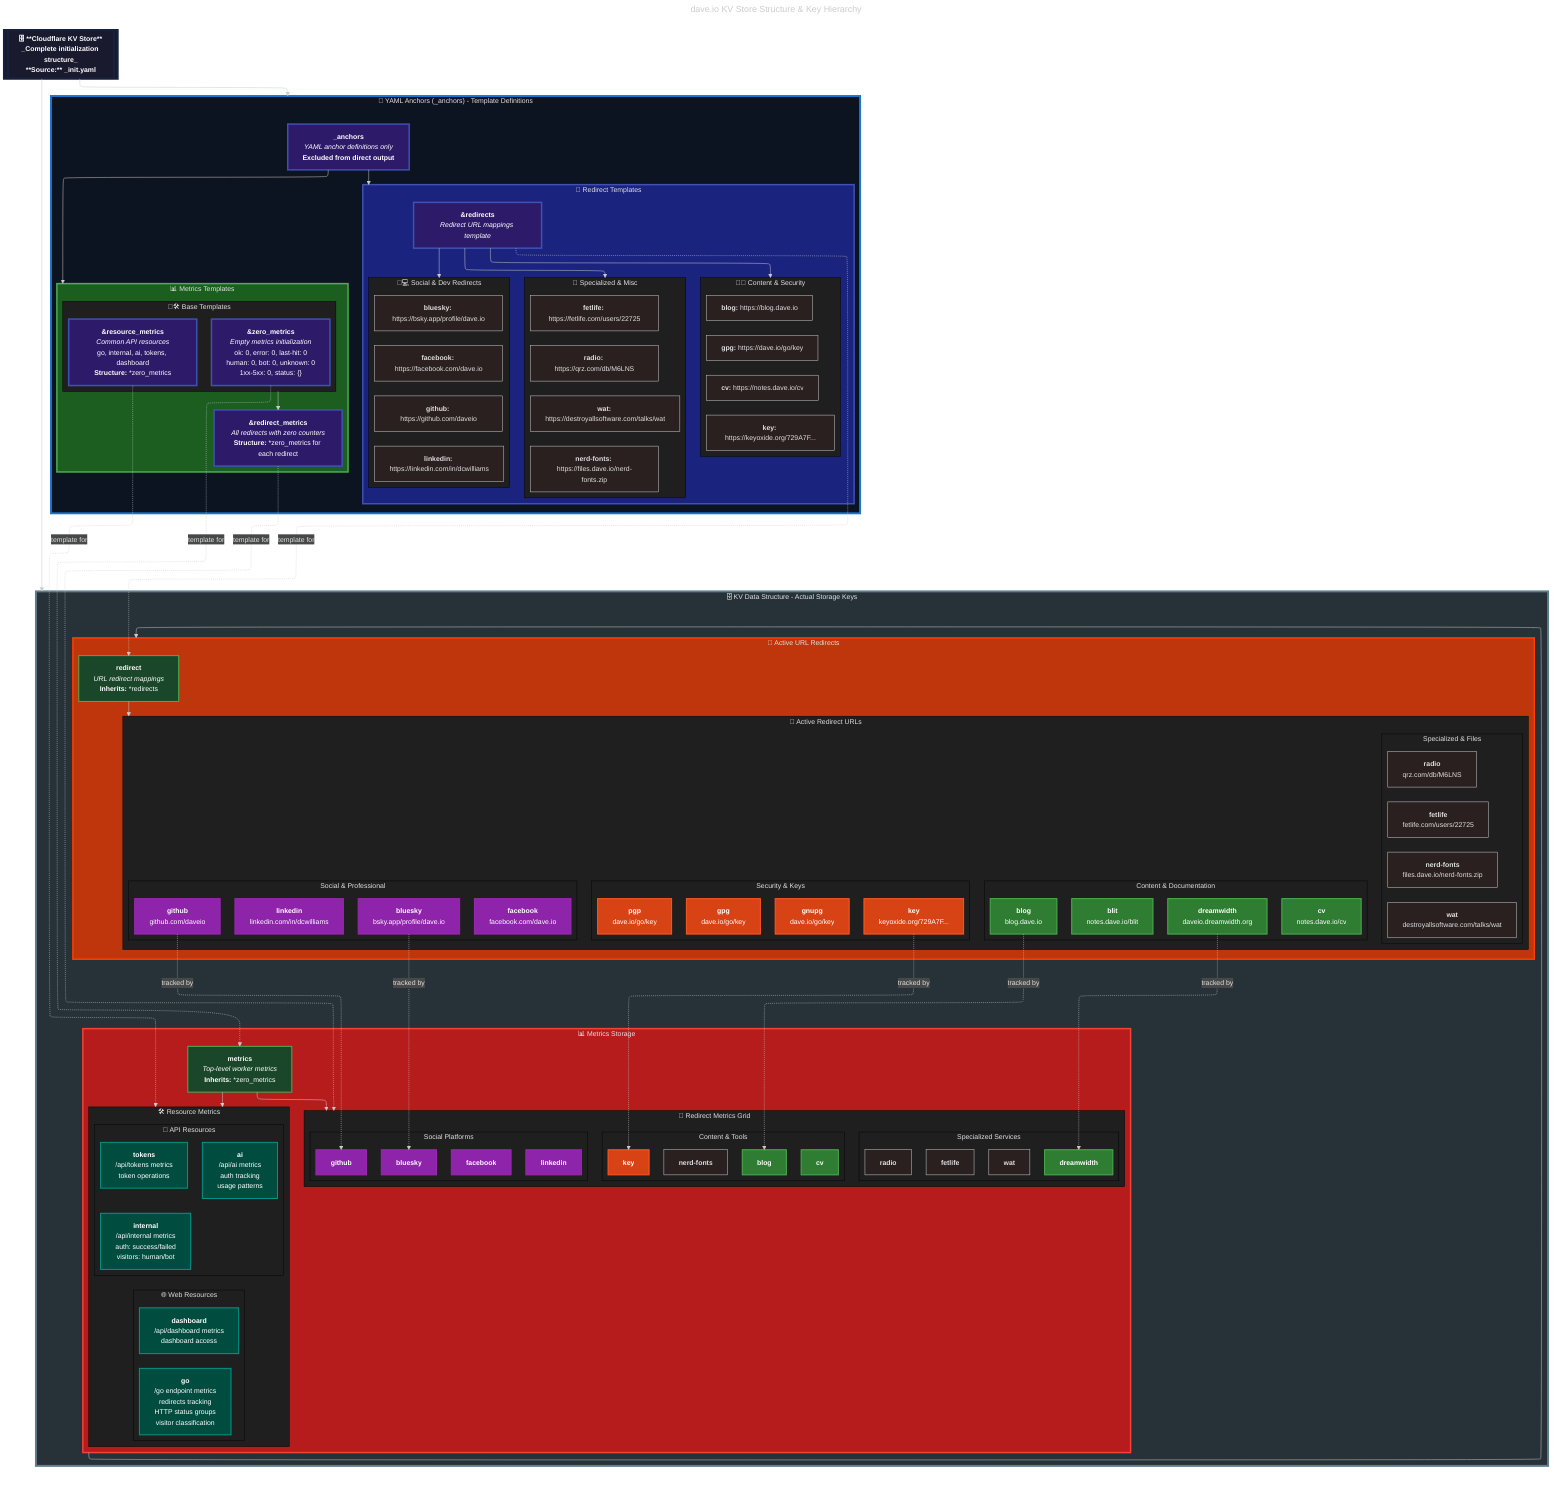 ---
config:
  theme: neo-dark
  layout: elk
  htmlLabels: true
  markdownAutoWrap: true
id: ee3114f7-6c54-4dcc-a315-24c20d9a7d28
title: dave.io KV Store Structure & Key Hierarchy
---
flowchart TD
    %% Root KV Store
    ROOT[["🗄️ **Cloudflare KV Store**<br/>_Complete initialization structure_<br/>**Source:** _init.yaml"]]

    %% Main horizontal sections
    ROOT --> YAML_ANCHORS
    ROOT --> KV_DATA

    %% YAML Anchors Section - Horizontal Layout
    subgraph YAML_ANCHORS["🔗 YAML Anchors (_anchors) - Template Definitions"]
        direction LR

        ANCHORS_ROOT["`**_anchors**
        _YAML anchor definitions only_
        **Excluded from direct output**`"]

        ANCHORS_ROOT --> REDIRECT_TEMPLATES
        ANCHORS_ROOT --> METRICS_TEMPLATES

        subgraph REDIRECT_TEMPLATES["📍 Redirect Templates"]
            direction TB
            REDIRECTS_ANCHOR_DEF["`**&redirects**
            _Redirect URL mappings template_`"]

            subgraph SOCIAL_DEV_ROW["👥💻 Social & Dev Redirects"]
                direction LR
                BLUESKY_R["`**bluesky:** https://bsky.app/profile/dave.io`"]
                FACEBOOK_R["`**facebook:** https://facebook.com/dave.io`"]
                GITHUB_R["`**github:** https://github.com/daveio`"]
                LINKEDIN_R["`**linkedin:** https://linkedin.com/in/dcwilliams`"]
            end

            subgraph CONTENT_CRYPTO_ROW["📝🔐 Content & Security"]
                direction LR
                BLOG_R["`**blog:** https://blog.dave.io`"]
                CV_R["`**cv:** https://notes.dave.io/cv`"]
                KEY_R["`**key:** https://keyoxide.org/729A7F...`"]
                GPG_R["`**gpg:** https://dave.io/go/key`"]
            end

            subgraph SPECIAL_MISC_ROW["🎯 Specialized & Misc"]
                direction LR
                FETLIFE_R["`**fetlife:** https://fetlife.com/users/22725`"]
                NERD_FONTS_R["`**nerd-fonts:** https://files.dave.io/nerd-fonts.zip`"]
                WAT_R["`**wat:** https://destroyallsoftware.com/talks/wat`"]
                RADIO_R["`**radio:** https://qrz.com/db/M6LNS`"]
            end

            REDIRECTS_ANCHOR_DEF --> SOCIAL_DEV_ROW
            REDIRECTS_ANCHOR_DEF --> CONTENT_CRYPTO_ROW
            REDIRECTS_ANCHOR_DEF --> SPECIAL_MISC_ROW
        end

        subgraph METRICS_TEMPLATES["📊 Metrics Templates"]
            direction TB

            subgraph ZERO_RESOURCE_ROW["🔢🛠️ Base Templates"]
                direction LR
                ZERO_METRICS_DEF["`**&zero_metrics**
                _Empty metrics initialization_
                ok: 0, error: 0, last-hit: 0
                human: 0, bot: 0, unknown: 0
                1xx-5xx: 0, status: {}`"]

                RESOURCE_METRICS_DEF["`**&resource_metrics**
                _Common API resources_
                go, internal, ai, tokens, dashboard
                **Structure:** *zero_metrics`"]
            end

            REDIRECT_METRICS_DEF["`**&redirect_metrics**
            _All redirects with zero counters_
            **Structure:** *zero_metrics for each redirect`"]

            ZERO_RESOURCE_ROW --> REDIRECT_METRICS_DEF
        end
    end

    %% Main KV Data Structure - Horizontal Layout
    subgraph KV_DATA["🗄️ KV Data Structure - Actual Storage Keys"]
        direction LR

        METRICS_SIDE --> REDIRECT_SIDE

        subgraph METRICS_SIDE["📊 Metrics Storage"]
            direction TB

            METRICS_BASE["`**metrics**
            _Top-level worker metrics_
            **Inherits:** *zero_metrics`"]

            subgraph RESOURCE_METRICS_ROW["🛠️ Resource Metrics"]
                direction LR

                subgraph API_RESOURCES["🔧 API Resources"]
                    direction TB
                    INTERNAL_M["`**internal**
                    /api/internal metrics
                    auth: success/failed
                    visitors: human/bot`"]

                    AI_M["`**ai**
                    /api/ai metrics
                    auth tracking
                    usage patterns`"]

                    TOKENS_M["`**tokens**
                    /api/tokens metrics
                    token operations`"]
                end

                subgraph WEB_RESOURCES["🌐 Web Resources"]
                    direction TB
                    GO_M["`**go**
                    /go endpoint metrics
                    redirects tracking
                    HTTP status groups
                    visitor classification`"]

                    DASHBOARD_M["`**dashboard**
                    /api/dashboard metrics
                    dashboard access`"]
                end

                API_RESOURCES ~~~ WEB_RESOURCES
            end

            subgraph REDIRECT_METRICS_GRID["📍 Redirect Metrics Grid"]
                direction TB

                subgraph RM_ROW1["Social Platforms"]
                    direction LR
                    R_BLUESKY_M["`**bluesky**`"]
                    R_FACEBOOK_M["`**facebook**`"]
                    R_GITHUB_M["`**github**`"]
                    R_LINKEDIN_M["`**linkedin**`"]
                end

                subgraph RM_ROW2["Content & Tools"]
                    direction LR
                    R_BLOG_M["`**blog**`"]
                    R_CV_M["`**cv**`"]
                    R_KEY_M["`**key**`"]
                    R_NERD_FONTS_M["`**nerd-fonts**`"]
                end

                subgraph RM_ROW3["Specialized Services"]
                    direction LR
                    R_FETLIFE_M["`**fetlife**`"]
                    R_WAT_M["`**wat**`"]
                    R_RADIO_M["`**radio**`"]
                    R_DREAMWIDTH_M["`**dreamwidth**`"]
                end
            end

            METRICS_BASE --> RESOURCE_METRICS_ROW
            METRICS_BASE --> REDIRECT_METRICS_GRID
        end

        subgraph REDIRECT_SIDE["📍 Active URL Redirects"]
            direction TB

            REDIRECT_BASE["`**redirect**
            _URL redirect mappings_
            **Inherits:** *redirects`"]

            subgraph ACTIVE_REDIRECTS_GRID["🔗 Active Redirect URLs"]
                direction TB

                subgraph AR_ROW1["Social & Professional"]
                    direction LR
                    A_BLUESKY["`**bluesky**
                    bsky.app/profile/dave.io`"]
                    A_FACEBOOK["`**facebook**
                    facebook.com/dave.io`"]
                    A_GITHUB["`**github**
                    github.com/daveio`"]
                    A_LINKEDIN["`**linkedin**
                    linkedin.com/in/dcwilliams`"]
                end

                subgraph AR_ROW2["Content & Documentation"]
                    direction LR
                    A_BLOG["`**blog**
                    blog.dave.io`"]
                    A_CV["`**cv**
                    notes.dave.io/cv`"]
                    A_BLIT["`**blit**
                    notes.dave.io/blit`"]
                    A_DREAMWIDTH["`**dreamwidth**
                    daveio.dreamwidth.org`"]
                end

                subgraph AR_ROW3["Security & Keys"]
                    direction LR
                    A_KEY["`**key**
                    keyoxide.org/729A7F...`"]
                    A_GPG["`**gpg**
                    dave.io/go/key`"]
                    A_PGP["`**pgp**
                    dave.io/go/key`"]
                    A_GNUPG["`**gnupg**
                    dave.io/go/key`"]
                end

                subgraph AR_ROW4["Specialized & Files"]
                    direction LR
                    A_FETLIFE["`**fetlife**
                    fetlife.com/users/22725`"]
                    A_NERD_FONTS["`**nerd-fonts**
                    files.dave.io/nerd-fonts.zip`"]
                    A_WAT["`**wat**
                    destroyallsoftware.com/talks/wat`"]
                    A_RADIO["`**radio**
                    qrz.com/db/M6LNS`"]
                end
            end

            REDIRECT_BASE --> ACTIVE_REDIRECTS_GRID
        end
    end

    %% Cross-Reference Connections (dotted lines for templates)
    REDIRECTS_ANCHOR_DEF -.->|"`template for`"| REDIRECT_BASE
    ZERO_METRICS_DEF -.->|"`template for`"| METRICS_BASE
    RESOURCE_METRICS_DEF -.->|"`template for`"| RESOURCE_METRICS_ROW
    REDIRECT_METRICS_DEF -.->|"`template for`"| REDIRECT_METRICS_GRID

    %% Redirect to Metrics Cross-References (selected key ones)
    A_BLUESKY -.->|"`tracked by`"| R_BLUESKY_M
    A_GITHUB -.->|"`tracked by`"| R_GITHUB_M
    A_BLOG -.->|"`tracked by`"| R_BLOG_M
    A_KEY -.->|"`tracked by`"| R_KEY_M
    A_DREAMWIDTH -.->|"`tracked by`"| R_DREAMWIDTH_M

    %% Styling Classes
    classDef rootClass fill:#1a1a2e,stroke:#16213e,stroke-width:4px,color:#ffffff,font-weight:bold
    classDef anchorClass fill:#2d1b69,stroke:#3f51b5,stroke-width:3px,color:#ffffff
    classDef templateClass fill:#1a472a,stroke:#4caf50,stroke-width:2px,color:#ffffff
    classDef metricsClass fill:#b71c1c,stroke:#f44336,stroke-width:2px,color:#ffffff
    classDef redirectClass fill:#e65100,stroke:#ff9800,stroke-width:2px,color:#ffffff
    classDef resourceClass fill:#004d40,stroke:#009688,stroke-width:2px,color:#ffffff
    classDef socialClass fill:#8e24aa,stroke:#9c27b0,stroke-width:2px,color:#ffffff
    classDef contentClass fill:#2e7d32,stroke:#4caf50,stroke-width:2px,color:#ffffff
    classDef cryptoClass fill:#d84315,stroke:#ff5722,stroke-width:2px,color:#ffffff

    %% Apply Classes
    class ROOT rootClass
    class ANCHORS_ROOT,REDIRECTS_ANCHOR_DEF,ZERO_METRICS_DEF,RESOURCE_METRICS_DEF,REDIRECT_METRICS_DEF anchorClass
    class METRICS_BASE,REDIRECT_BASE templateClass
    class INTERNAL_M,AI_M,TOKENS_M,GO_M,DASHBOARD_M resourceClass
    class R_BLUESKY_M,R_FACEBOOK_M,R_GITHUB_M,R_LINKEDIN_M socialClass
    class A_BLUESKY,A_FACEBOOK,A_GITHUB,A_LINKEDIN socialClass
    class A_BLOG,A_CV,A_BLIT,A_DREAMWIDTH,R_BLOG_M,R_CV_M,R_DREAMWIDTH_M contentClass
    class A_KEY,A_GPG,A_PGP,A_GNUPG,R_KEY_M cryptoClass

    %% Subgraph Styling
    style YAML_ANCHORS fill:#0d1421,stroke:#1976d2,stroke-width:4px
    style KV_DATA fill:#263238,stroke:#607d8b,stroke-width:4px
    style REDIRECT_TEMPLATES fill:#1a237e,stroke:#3f51b5,stroke-width:3px
    style METRICS_TEMPLATES fill:#1b5e20,stroke:#4caf50,stroke-width:3px
    style METRICS_SIDE fill:#b71c1c,stroke:#f44336,stroke-width:3px
    style REDIRECT_SIDE fill:#bf360c,stroke:#ff3d00,stroke-width:3px